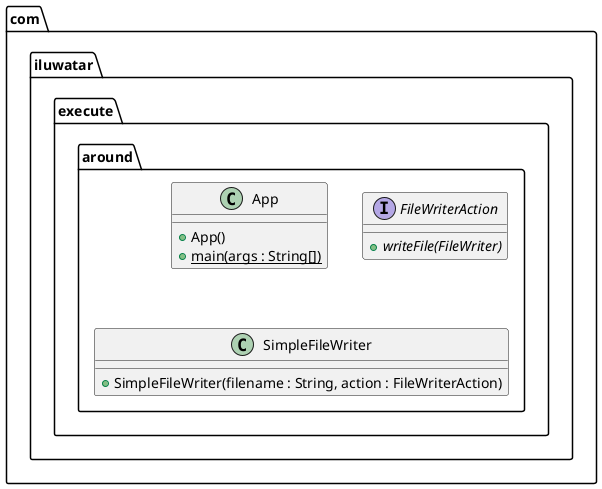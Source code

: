 @startuml
package com.iluwatar.execute.around {
  class App {
    + App()
    + main(args : String[]) {static}
  }
  interface FileWriterAction {
    + writeFile(FileWriter) {abstract}
  }
  class SimpleFileWriter {
    + SimpleFileWriter(filename : String, action : FileWriterAction)
  }
}
@enduml
